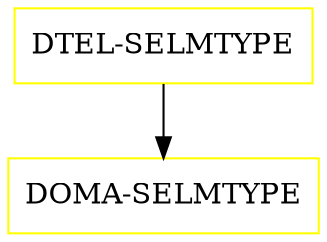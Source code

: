 digraph G {
  "DTEL-SELMTYPE" [shape=box,color=yellow];
  "DOMA-SELMTYPE" [shape=box,color=yellow,URL="./DOMA_SELMTYPE.html"];
  "DTEL-SELMTYPE" -> "DOMA-SELMTYPE";
}

